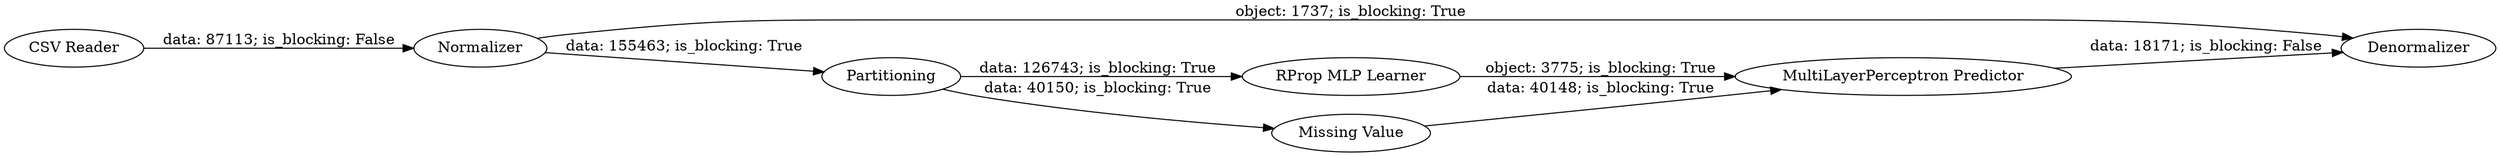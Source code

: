 digraph {
	"5071280126661988157_64" [label="CSV Reader"]
	"5071280126661988157_101" [label="RProp MLP Learner"]
	"5071280126661988157_114" [label="MultiLayerPerceptron Predictor"]
	"5071280126661988157_117" [label=Denormalizer]
	"5071280126661988157_115" [label=Partitioning]
	"5071280126661988157_83" [label=Normalizer]
	"5071280126661988157_116" [label="Missing Value"]
	"5071280126661988157_116" -> "5071280126661988157_114" [label="data: 40148; is_blocking: True"]
	"5071280126661988157_114" -> "5071280126661988157_117" [label="data: 18171; is_blocking: False"]
	"5071280126661988157_83" -> "5071280126661988157_117" [label="object: 1737; is_blocking: True"]
	"5071280126661988157_101" -> "5071280126661988157_114" [label="object: 3775; is_blocking: True"]
	"5071280126661988157_83" -> "5071280126661988157_115" [label="data: 155463; is_blocking: True"]
	"5071280126661988157_115" -> "5071280126661988157_116" [label="data: 40150; is_blocking: True"]
	"5071280126661988157_115" -> "5071280126661988157_101" [label="data: 126743; is_blocking: True"]
	"5071280126661988157_64" -> "5071280126661988157_83" [label="data: 87113; is_blocking: False"]
	rankdir=LR
}
